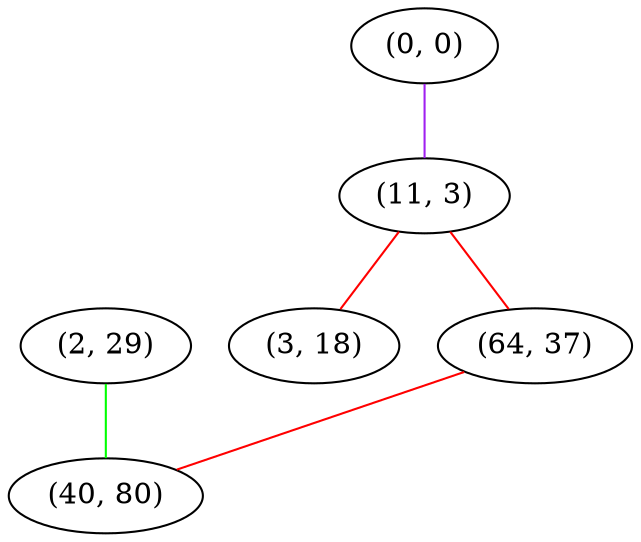 graph "" {
"(2, 29)";
"(0, 0)";
"(11, 3)";
"(3, 18)";
"(64, 37)";
"(40, 80)";
"(2, 29)" -- "(40, 80)"  [color=green, key=0, weight=2];
"(0, 0)" -- "(11, 3)"  [color=purple, key=0, weight=4];
"(11, 3)" -- "(3, 18)"  [color=red, key=0, weight=1];
"(11, 3)" -- "(64, 37)"  [color=red, key=0, weight=1];
"(64, 37)" -- "(40, 80)"  [color=red, key=0, weight=1];
}
